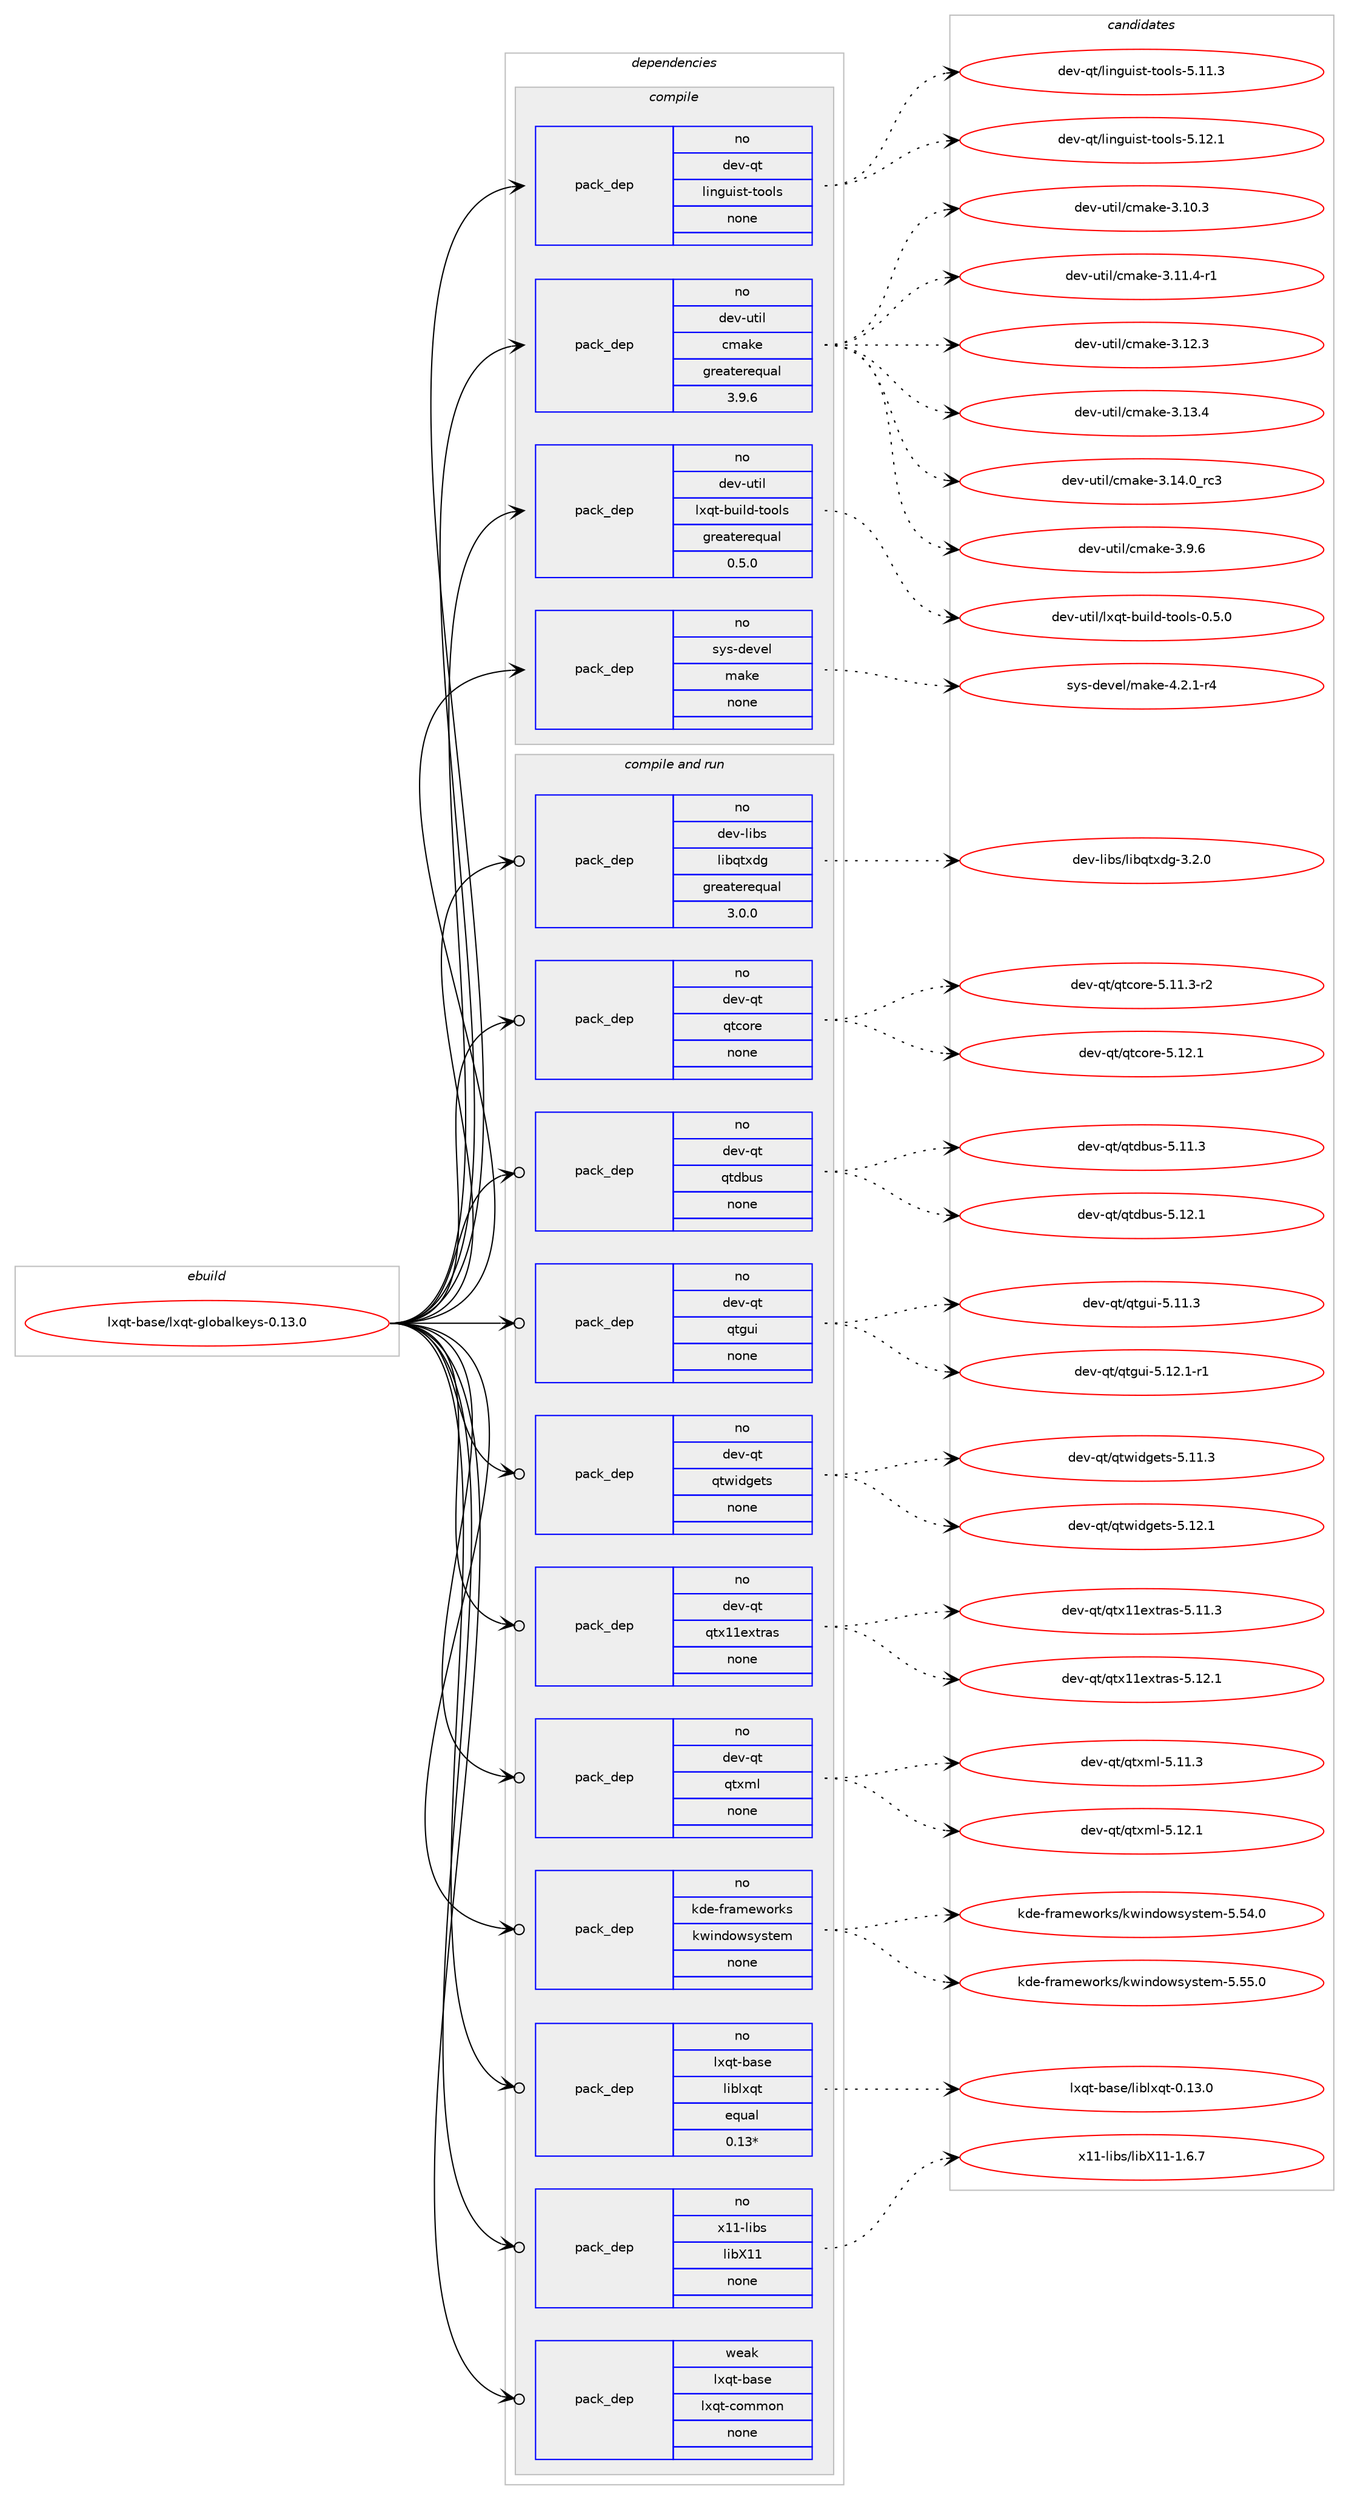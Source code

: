 digraph prolog {

# *************
# Graph options
# *************

newrank=true;
concentrate=true;
compound=true;
graph [rankdir=LR,fontname=Helvetica,fontsize=10,ranksep=1.5];#, ranksep=2.5, nodesep=0.2];
edge  [arrowhead=vee];
node  [fontname=Helvetica,fontsize=10];

# **********
# The ebuild
# **********

subgraph cluster_leftcol {
color=gray;
rank=same;
label=<<i>ebuild</i>>;
id [label="lxqt-base/lxqt-globalkeys-0.13.0", color=red, width=4, href="../lxqt-base/lxqt-globalkeys-0.13.0.svg"];
}

# ****************
# The dependencies
# ****************

subgraph cluster_midcol {
color=gray;
label=<<i>dependencies</i>>;
subgraph cluster_compile {
fillcolor="#eeeeee";
style=filled;
label=<<i>compile</i>>;
subgraph pack1137610 {
dependency1592853 [label=<<TABLE BORDER="0" CELLBORDER="1" CELLSPACING="0" CELLPADDING="4" WIDTH="220"><TR><TD ROWSPAN="6" CELLPADDING="30">pack_dep</TD></TR><TR><TD WIDTH="110">no</TD></TR><TR><TD>dev-qt</TD></TR><TR><TD>linguist-tools</TD></TR><TR><TD>none</TD></TR><TR><TD></TD></TR></TABLE>>, shape=none, color=blue];
}
id:e -> dependency1592853:w [weight=20,style="solid",arrowhead="vee"];
subgraph pack1137611 {
dependency1592854 [label=<<TABLE BORDER="0" CELLBORDER="1" CELLSPACING="0" CELLPADDING="4" WIDTH="220"><TR><TD ROWSPAN="6" CELLPADDING="30">pack_dep</TD></TR><TR><TD WIDTH="110">no</TD></TR><TR><TD>dev-util</TD></TR><TR><TD>cmake</TD></TR><TR><TD>greaterequal</TD></TR><TR><TD>3.9.6</TD></TR></TABLE>>, shape=none, color=blue];
}
id:e -> dependency1592854:w [weight=20,style="solid",arrowhead="vee"];
subgraph pack1137612 {
dependency1592855 [label=<<TABLE BORDER="0" CELLBORDER="1" CELLSPACING="0" CELLPADDING="4" WIDTH="220"><TR><TD ROWSPAN="6" CELLPADDING="30">pack_dep</TD></TR><TR><TD WIDTH="110">no</TD></TR><TR><TD>dev-util</TD></TR><TR><TD>lxqt-build-tools</TD></TR><TR><TD>greaterequal</TD></TR><TR><TD>0.5.0</TD></TR></TABLE>>, shape=none, color=blue];
}
id:e -> dependency1592855:w [weight=20,style="solid",arrowhead="vee"];
subgraph pack1137613 {
dependency1592856 [label=<<TABLE BORDER="0" CELLBORDER="1" CELLSPACING="0" CELLPADDING="4" WIDTH="220"><TR><TD ROWSPAN="6" CELLPADDING="30">pack_dep</TD></TR><TR><TD WIDTH="110">no</TD></TR><TR><TD>sys-devel</TD></TR><TR><TD>make</TD></TR><TR><TD>none</TD></TR><TR><TD></TD></TR></TABLE>>, shape=none, color=blue];
}
id:e -> dependency1592856:w [weight=20,style="solid",arrowhead="vee"];
}
subgraph cluster_compileandrun {
fillcolor="#eeeeee";
style=filled;
label=<<i>compile and run</i>>;
subgraph pack1137614 {
dependency1592857 [label=<<TABLE BORDER="0" CELLBORDER="1" CELLSPACING="0" CELLPADDING="4" WIDTH="220"><TR><TD ROWSPAN="6" CELLPADDING="30">pack_dep</TD></TR><TR><TD WIDTH="110">no</TD></TR><TR><TD>dev-libs</TD></TR><TR><TD>libqtxdg</TD></TR><TR><TD>greaterequal</TD></TR><TR><TD>3.0.0</TD></TR></TABLE>>, shape=none, color=blue];
}
id:e -> dependency1592857:w [weight=20,style="solid",arrowhead="odotvee"];
subgraph pack1137615 {
dependency1592858 [label=<<TABLE BORDER="0" CELLBORDER="1" CELLSPACING="0" CELLPADDING="4" WIDTH="220"><TR><TD ROWSPAN="6" CELLPADDING="30">pack_dep</TD></TR><TR><TD WIDTH="110">no</TD></TR><TR><TD>dev-qt</TD></TR><TR><TD>qtcore</TD></TR><TR><TD>none</TD></TR><TR><TD></TD></TR></TABLE>>, shape=none, color=blue];
}
id:e -> dependency1592858:w [weight=20,style="solid",arrowhead="odotvee"];
subgraph pack1137616 {
dependency1592859 [label=<<TABLE BORDER="0" CELLBORDER="1" CELLSPACING="0" CELLPADDING="4" WIDTH="220"><TR><TD ROWSPAN="6" CELLPADDING="30">pack_dep</TD></TR><TR><TD WIDTH="110">no</TD></TR><TR><TD>dev-qt</TD></TR><TR><TD>qtdbus</TD></TR><TR><TD>none</TD></TR><TR><TD></TD></TR></TABLE>>, shape=none, color=blue];
}
id:e -> dependency1592859:w [weight=20,style="solid",arrowhead="odotvee"];
subgraph pack1137617 {
dependency1592860 [label=<<TABLE BORDER="0" CELLBORDER="1" CELLSPACING="0" CELLPADDING="4" WIDTH="220"><TR><TD ROWSPAN="6" CELLPADDING="30">pack_dep</TD></TR><TR><TD WIDTH="110">no</TD></TR><TR><TD>dev-qt</TD></TR><TR><TD>qtgui</TD></TR><TR><TD>none</TD></TR><TR><TD></TD></TR></TABLE>>, shape=none, color=blue];
}
id:e -> dependency1592860:w [weight=20,style="solid",arrowhead="odotvee"];
subgraph pack1137618 {
dependency1592861 [label=<<TABLE BORDER="0" CELLBORDER="1" CELLSPACING="0" CELLPADDING="4" WIDTH="220"><TR><TD ROWSPAN="6" CELLPADDING="30">pack_dep</TD></TR><TR><TD WIDTH="110">no</TD></TR><TR><TD>dev-qt</TD></TR><TR><TD>qtwidgets</TD></TR><TR><TD>none</TD></TR><TR><TD></TD></TR></TABLE>>, shape=none, color=blue];
}
id:e -> dependency1592861:w [weight=20,style="solid",arrowhead="odotvee"];
subgraph pack1137619 {
dependency1592862 [label=<<TABLE BORDER="0" CELLBORDER="1" CELLSPACING="0" CELLPADDING="4" WIDTH="220"><TR><TD ROWSPAN="6" CELLPADDING="30">pack_dep</TD></TR><TR><TD WIDTH="110">no</TD></TR><TR><TD>dev-qt</TD></TR><TR><TD>qtx11extras</TD></TR><TR><TD>none</TD></TR><TR><TD></TD></TR></TABLE>>, shape=none, color=blue];
}
id:e -> dependency1592862:w [weight=20,style="solid",arrowhead="odotvee"];
subgraph pack1137620 {
dependency1592863 [label=<<TABLE BORDER="0" CELLBORDER="1" CELLSPACING="0" CELLPADDING="4" WIDTH="220"><TR><TD ROWSPAN="6" CELLPADDING="30">pack_dep</TD></TR><TR><TD WIDTH="110">no</TD></TR><TR><TD>dev-qt</TD></TR><TR><TD>qtxml</TD></TR><TR><TD>none</TD></TR><TR><TD></TD></TR></TABLE>>, shape=none, color=blue];
}
id:e -> dependency1592863:w [weight=20,style="solid",arrowhead="odotvee"];
subgraph pack1137621 {
dependency1592864 [label=<<TABLE BORDER="0" CELLBORDER="1" CELLSPACING="0" CELLPADDING="4" WIDTH="220"><TR><TD ROWSPAN="6" CELLPADDING="30">pack_dep</TD></TR><TR><TD WIDTH="110">no</TD></TR><TR><TD>kde-frameworks</TD></TR><TR><TD>kwindowsystem</TD></TR><TR><TD>none</TD></TR><TR><TD></TD></TR></TABLE>>, shape=none, color=blue];
}
id:e -> dependency1592864:w [weight=20,style="solid",arrowhead="odotvee"];
subgraph pack1137622 {
dependency1592865 [label=<<TABLE BORDER="0" CELLBORDER="1" CELLSPACING="0" CELLPADDING="4" WIDTH="220"><TR><TD ROWSPAN="6" CELLPADDING="30">pack_dep</TD></TR><TR><TD WIDTH="110">no</TD></TR><TR><TD>lxqt-base</TD></TR><TR><TD>liblxqt</TD></TR><TR><TD>equal</TD></TR><TR><TD>0.13*</TD></TR></TABLE>>, shape=none, color=blue];
}
id:e -> dependency1592865:w [weight=20,style="solid",arrowhead="odotvee"];
subgraph pack1137623 {
dependency1592866 [label=<<TABLE BORDER="0" CELLBORDER="1" CELLSPACING="0" CELLPADDING="4" WIDTH="220"><TR><TD ROWSPAN="6" CELLPADDING="30">pack_dep</TD></TR><TR><TD WIDTH="110">no</TD></TR><TR><TD>x11-libs</TD></TR><TR><TD>libX11</TD></TR><TR><TD>none</TD></TR><TR><TD></TD></TR></TABLE>>, shape=none, color=blue];
}
id:e -> dependency1592866:w [weight=20,style="solid",arrowhead="odotvee"];
subgraph pack1137624 {
dependency1592867 [label=<<TABLE BORDER="0" CELLBORDER="1" CELLSPACING="0" CELLPADDING="4" WIDTH="220"><TR><TD ROWSPAN="6" CELLPADDING="30">pack_dep</TD></TR><TR><TD WIDTH="110">weak</TD></TR><TR><TD>lxqt-base</TD></TR><TR><TD>lxqt-common</TD></TR><TR><TD>none</TD></TR><TR><TD></TD></TR></TABLE>>, shape=none, color=blue];
}
id:e -> dependency1592867:w [weight=20,style="solid",arrowhead="odotvee"];
}
subgraph cluster_run {
fillcolor="#eeeeee";
style=filled;
label=<<i>run</i>>;
}
}

# **************
# The candidates
# **************

subgraph cluster_choices {
rank=same;
color=gray;
label=<<i>candidates</i>>;

subgraph choice1137610 {
color=black;
nodesep=1;
choice10010111845113116471081051101031171051151164511611111110811545534649494651 [label="dev-qt/linguist-tools-5.11.3", color=red, width=4,href="../dev-qt/linguist-tools-5.11.3.svg"];
choice10010111845113116471081051101031171051151164511611111110811545534649504649 [label="dev-qt/linguist-tools-5.12.1", color=red, width=4,href="../dev-qt/linguist-tools-5.12.1.svg"];
dependency1592853:e -> choice10010111845113116471081051101031171051151164511611111110811545534649494651:w [style=dotted,weight="100"];
dependency1592853:e -> choice10010111845113116471081051101031171051151164511611111110811545534649504649:w [style=dotted,weight="100"];
}
subgraph choice1137611 {
color=black;
nodesep=1;
choice1001011184511711610510847991099710710145514649484651 [label="dev-util/cmake-3.10.3", color=red, width=4,href="../dev-util/cmake-3.10.3.svg"];
choice10010111845117116105108479910997107101455146494946524511449 [label="dev-util/cmake-3.11.4-r1", color=red, width=4,href="../dev-util/cmake-3.11.4-r1.svg"];
choice1001011184511711610510847991099710710145514649504651 [label="dev-util/cmake-3.12.3", color=red, width=4,href="../dev-util/cmake-3.12.3.svg"];
choice1001011184511711610510847991099710710145514649514652 [label="dev-util/cmake-3.13.4", color=red, width=4,href="../dev-util/cmake-3.13.4.svg"];
choice1001011184511711610510847991099710710145514649524648951149951 [label="dev-util/cmake-3.14.0_rc3", color=red, width=4,href="../dev-util/cmake-3.14.0_rc3.svg"];
choice10010111845117116105108479910997107101455146574654 [label="dev-util/cmake-3.9.6", color=red, width=4,href="../dev-util/cmake-3.9.6.svg"];
dependency1592854:e -> choice1001011184511711610510847991099710710145514649484651:w [style=dotted,weight="100"];
dependency1592854:e -> choice10010111845117116105108479910997107101455146494946524511449:w [style=dotted,weight="100"];
dependency1592854:e -> choice1001011184511711610510847991099710710145514649504651:w [style=dotted,weight="100"];
dependency1592854:e -> choice1001011184511711610510847991099710710145514649514652:w [style=dotted,weight="100"];
dependency1592854:e -> choice1001011184511711610510847991099710710145514649524648951149951:w [style=dotted,weight="100"];
dependency1592854:e -> choice10010111845117116105108479910997107101455146574654:w [style=dotted,weight="100"];
}
subgraph choice1137612 {
color=black;
nodesep=1;
choice1001011184511711610510847108120113116459811710510810045116111111108115454846534648 [label="dev-util/lxqt-build-tools-0.5.0", color=red, width=4,href="../dev-util/lxqt-build-tools-0.5.0.svg"];
dependency1592855:e -> choice1001011184511711610510847108120113116459811710510810045116111111108115454846534648:w [style=dotted,weight="100"];
}
subgraph choice1137613 {
color=black;
nodesep=1;
choice1151211154510010111810110847109971071014552465046494511452 [label="sys-devel/make-4.2.1-r4", color=red, width=4,href="../sys-devel/make-4.2.1-r4.svg"];
dependency1592856:e -> choice1151211154510010111810110847109971071014552465046494511452:w [style=dotted,weight="100"];
}
subgraph choice1137614 {
color=black;
nodesep=1;
choice10010111845108105981154710810598113116120100103455146504648 [label="dev-libs/libqtxdg-3.2.0", color=red, width=4,href="../dev-libs/libqtxdg-3.2.0.svg"];
dependency1592857:e -> choice10010111845108105981154710810598113116120100103455146504648:w [style=dotted,weight="100"];
}
subgraph choice1137615 {
color=black;
nodesep=1;
choice100101118451131164711311699111114101455346494946514511450 [label="dev-qt/qtcore-5.11.3-r2", color=red, width=4,href="../dev-qt/qtcore-5.11.3-r2.svg"];
choice10010111845113116471131169911111410145534649504649 [label="dev-qt/qtcore-5.12.1", color=red, width=4,href="../dev-qt/qtcore-5.12.1.svg"];
dependency1592858:e -> choice100101118451131164711311699111114101455346494946514511450:w [style=dotted,weight="100"];
dependency1592858:e -> choice10010111845113116471131169911111410145534649504649:w [style=dotted,weight="100"];
}
subgraph choice1137616 {
color=black;
nodesep=1;
choice10010111845113116471131161009811711545534649494651 [label="dev-qt/qtdbus-5.11.3", color=red, width=4,href="../dev-qt/qtdbus-5.11.3.svg"];
choice10010111845113116471131161009811711545534649504649 [label="dev-qt/qtdbus-5.12.1", color=red, width=4,href="../dev-qt/qtdbus-5.12.1.svg"];
dependency1592859:e -> choice10010111845113116471131161009811711545534649494651:w [style=dotted,weight="100"];
dependency1592859:e -> choice10010111845113116471131161009811711545534649504649:w [style=dotted,weight="100"];
}
subgraph choice1137617 {
color=black;
nodesep=1;
choice100101118451131164711311610311710545534649494651 [label="dev-qt/qtgui-5.11.3", color=red, width=4,href="../dev-qt/qtgui-5.11.3.svg"];
choice1001011184511311647113116103117105455346495046494511449 [label="dev-qt/qtgui-5.12.1-r1", color=red, width=4,href="../dev-qt/qtgui-5.12.1-r1.svg"];
dependency1592860:e -> choice100101118451131164711311610311710545534649494651:w [style=dotted,weight="100"];
dependency1592860:e -> choice1001011184511311647113116103117105455346495046494511449:w [style=dotted,weight="100"];
}
subgraph choice1137618 {
color=black;
nodesep=1;
choice100101118451131164711311611910510010310111611545534649494651 [label="dev-qt/qtwidgets-5.11.3", color=red, width=4,href="../dev-qt/qtwidgets-5.11.3.svg"];
choice100101118451131164711311611910510010310111611545534649504649 [label="dev-qt/qtwidgets-5.12.1", color=red, width=4,href="../dev-qt/qtwidgets-5.12.1.svg"];
dependency1592861:e -> choice100101118451131164711311611910510010310111611545534649494651:w [style=dotted,weight="100"];
dependency1592861:e -> choice100101118451131164711311611910510010310111611545534649504649:w [style=dotted,weight="100"];
}
subgraph choice1137619 {
color=black;
nodesep=1;
choice100101118451131164711311612049491011201161149711545534649494651 [label="dev-qt/qtx11extras-5.11.3", color=red, width=4,href="../dev-qt/qtx11extras-5.11.3.svg"];
choice100101118451131164711311612049491011201161149711545534649504649 [label="dev-qt/qtx11extras-5.12.1", color=red, width=4,href="../dev-qt/qtx11extras-5.12.1.svg"];
dependency1592862:e -> choice100101118451131164711311612049491011201161149711545534649494651:w [style=dotted,weight="100"];
dependency1592862:e -> choice100101118451131164711311612049491011201161149711545534649504649:w [style=dotted,weight="100"];
}
subgraph choice1137620 {
color=black;
nodesep=1;
choice100101118451131164711311612010910845534649494651 [label="dev-qt/qtxml-5.11.3", color=red, width=4,href="../dev-qt/qtxml-5.11.3.svg"];
choice100101118451131164711311612010910845534649504649 [label="dev-qt/qtxml-5.12.1", color=red, width=4,href="../dev-qt/qtxml-5.12.1.svg"];
dependency1592863:e -> choice100101118451131164711311612010910845534649494651:w [style=dotted,weight="100"];
dependency1592863:e -> choice100101118451131164711311612010910845534649504649:w [style=dotted,weight="100"];
}
subgraph choice1137621 {
color=black;
nodesep=1;
choice10710010145102114971091011191111141071154710711910511010011111911512111511610110945534653524648 [label="kde-frameworks/kwindowsystem-5.54.0", color=red, width=4,href="../kde-frameworks/kwindowsystem-5.54.0.svg"];
choice10710010145102114971091011191111141071154710711910511010011111911512111511610110945534653534648 [label="kde-frameworks/kwindowsystem-5.55.0", color=red, width=4,href="../kde-frameworks/kwindowsystem-5.55.0.svg"];
dependency1592864:e -> choice10710010145102114971091011191111141071154710711910511010011111911512111511610110945534653524648:w [style=dotted,weight="100"];
dependency1592864:e -> choice10710010145102114971091011191111141071154710711910511010011111911512111511610110945534653534648:w [style=dotted,weight="100"];
}
subgraph choice1137622 {
color=black;
nodesep=1;
choice108120113116459897115101471081059810812011311645484649514648 [label="lxqt-base/liblxqt-0.13.0", color=red, width=4,href="../lxqt-base/liblxqt-0.13.0.svg"];
dependency1592865:e -> choice108120113116459897115101471081059810812011311645484649514648:w [style=dotted,weight="100"];
}
subgraph choice1137623 {
color=black;
nodesep=1;
choice120494945108105981154710810598884949454946544655 [label="x11-libs/libX11-1.6.7", color=red, width=4,href="../x11-libs/libX11-1.6.7.svg"];
dependency1592866:e -> choice120494945108105981154710810598884949454946544655:w [style=dotted,weight="100"];
}
subgraph choice1137624 {
color=black;
nodesep=1;
}
}

}
